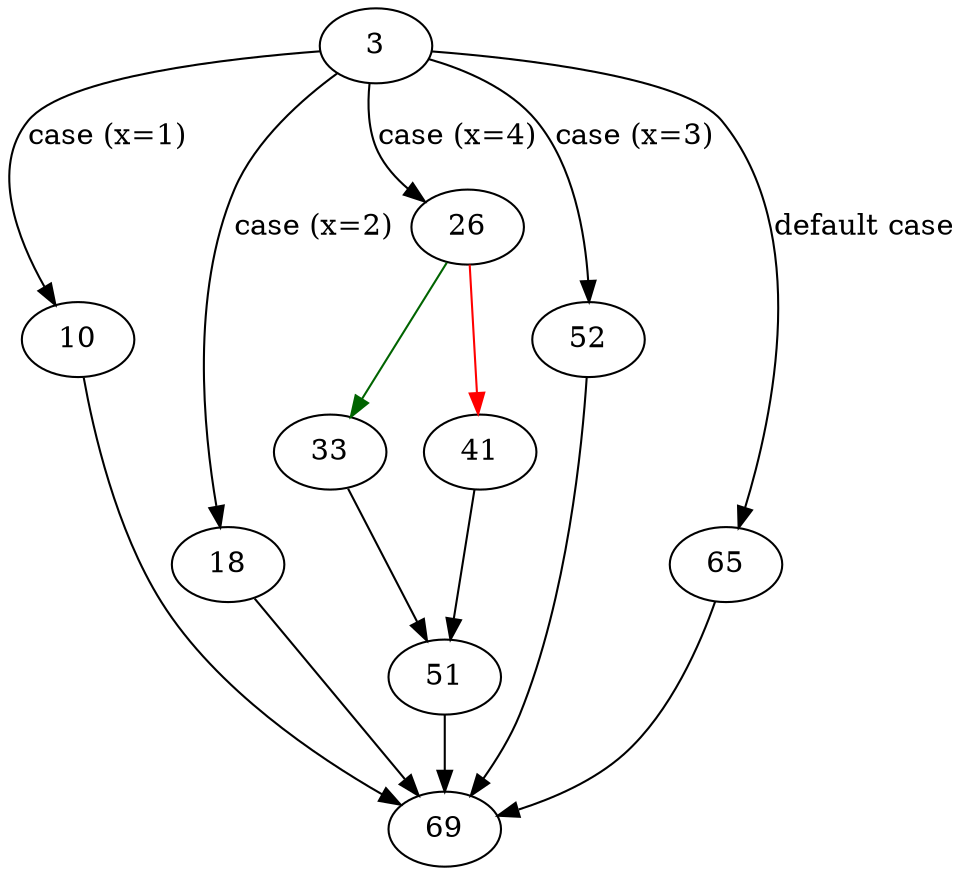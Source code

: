 strict digraph "sqlite3_bind_value" {
	// Node definitions.
	3 [entry=true];
	10;
	18;
	26;
	52;
	65;
	69;
	33;
	41;
	51;

	// Edge definitions.
	3 -> 10 [
		cond="case (x=1)"
		label="case (x=1)"
	];
	3 -> 18 [
		cond="case (x=2)"
		label="case (x=2)"
	];
	3 -> 26 [
		cond="case (x=4)"
		label="case (x=4)"
	];
	3 -> 52 [
		cond="case (x=3)"
		label="case (x=3)"
	];
	3 -> 65 [
		cond="default case"
		label="default case"
	];
	10 -> 69;
	18 -> 69;
	26 -> 33 [
		color=darkgreen
		cond=true
	];
	26 -> 41 [
		color=red
		cond=false
	];
	52 -> 69;
	65 -> 69;
	33 -> 51;
	41 -> 51;
	51 -> 69;
}